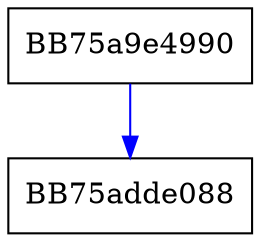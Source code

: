 digraph CryptMsgUpdate_shim {
  node [shape="box"];
  graph [splines=ortho];
  BB75a9e4990 -> BB75adde088 [color="blue"];
}